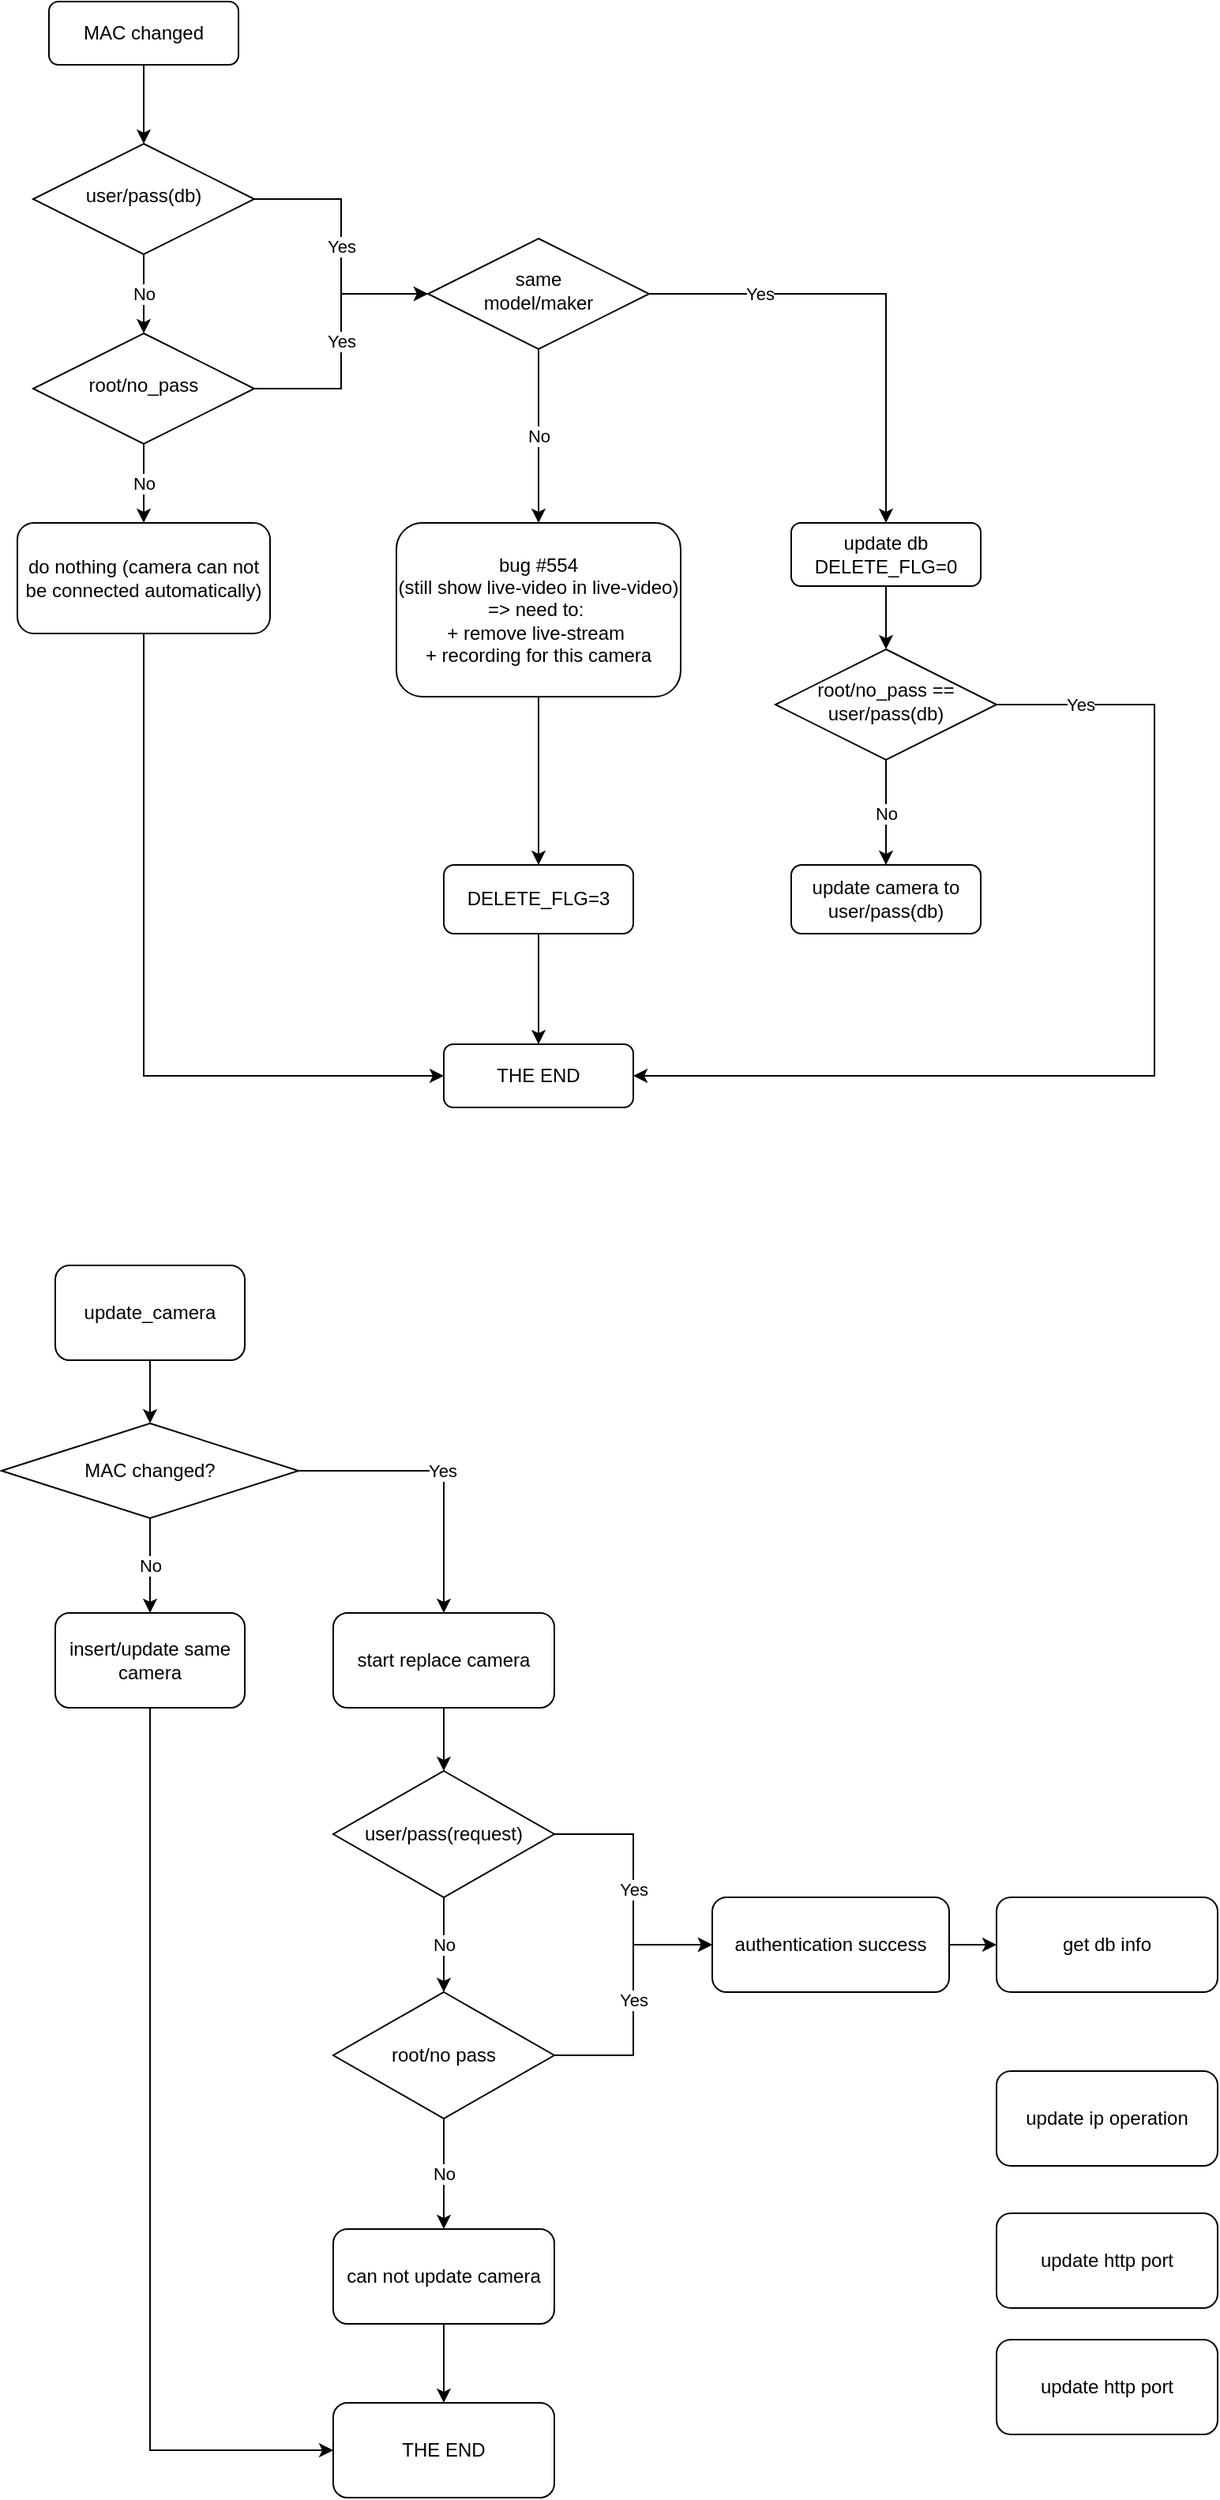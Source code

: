<mxfile version="22.0.4" type="github">
  <diagram id="C5RBs43oDa-KdzZeNtuy" name="Page-1">
    <mxGraphModel dx="1434" dy="764" grid="1" gridSize="10" guides="1" tooltips="1" connect="1" arrows="1" fold="1" page="1" pageScale="1" pageWidth="827" pageHeight="1169" math="0" shadow="0">
      <root>
        <mxCell id="WIyWlLk6GJQsqaUBKTNV-0" />
        <mxCell id="WIyWlLk6GJQsqaUBKTNV-1" parent="WIyWlLk6GJQsqaUBKTNV-0" />
        <mxCell id="-7ZSWxGNlsJKucX61rwI-12" style="edgeStyle=orthogonalEdgeStyle;rounded=0;orthogonalLoop=1;jettySize=auto;html=1;entryX=0.5;entryY=0;entryDx=0;entryDy=0;" parent="WIyWlLk6GJQsqaUBKTNV-1" source="WIyWlLk6GJQsqaUBKTNV-3" target="-7ZSWxGNlsJKucX61rwI-10" edge="1">
          <mxGeometry relative="1" as="geometry" />
        </mxCell>
        <mxCell id="WIyWlLk6GJQsqaUBKTNV-3" value="MAC changed" style="rounded=1;whiteSpace=wrap;html=1;fontSize=12;glass=0;strokeWidth=1;shadow=0;" parent="WIyWlLk6GJQsqaUBKTNV-1" vertex="1">
          <mxGeometry x="50" y="20" width="120" height="40" as="geometry" />
        </mxCell>
        <mxCell id="-7ZSWxGNlsJKucX61rwI-14" value="Yes" style="edgeStyle=orthogonalEdgeStyle;rounded=0;orthogonalLoop=1;jettySize=auto;html=1;entryX=0;entryY=0.5;entryDx=0;entryDy=0;" parent="WIyWlLk6GJQsqaUBKTNV-1" source="-7ZSWxGNlsJKucX61rwI-10" target="-7ZSWxGNlsJKucX61rwI-21" edge="1">
          <mxGeometry relative="1" as="geometry">
            <mxPoint x="330" y="200" as="targetPoint" />
          </mxGeometry>
        </mxCell>
        <mxCell id="-7ZSWxGNlsJKucX61rwI-16" value="No" style="edgeStyle=orthogonalEdgeStyle;rounded=0;orthogonalLoop=1;jettySize=auto;html=1;entryX=0.5;entryY=0;entryDx=0;entryDy=0;" parent="WIyWlLk6GJQsqaUBKTNV-1" source="-7ZSWxGNlsJKucX61rwI-10" target="-7ZSWxGNlsJKucX61rwI-15" edge="1">
          <mxGeometry relative="1" as="geometry" />
        </mxCell>
        <mxCell id="-7ZSWxGNlsJKucX61rwI-10" value="user/pass(db)" style="rhombus;whiteSpace=wrap;html=1;shadow=0;fontFamily=Helvetica;fontSize=12;align=center;strokeWidth=1;spacing=6;spacingTop=-4;" parent="WIyWlLk6GJQsqaUBKTNV-1" vertex="1">
          <mxGeometry x="40" y="110" width="140" height="70" as="geometry" />
        </mxCell>
        <mxCell id="-7ZSWxGNlsJKucX61rwI-17" value="Yes" style="edgeStyle=orthogonalEdgeStyle;rounded=0;orthogonalLoop=1;jettySize=auto;html=1;entryX=0;entryY=0.5;entryDx=0;entryDy=0;" parent="WIyWlLk6GJQsqaUBKTNV-1" source="-7ZSWxGNlsJKucX61rwI-15" target="-7ZSWxGNlsJKucX61rwI-21" edge="1">
          <mxGeometry relative="1" as="geometry">
            <mxPoint x="330" y="200" as="targetPoint" />
          </mxGeometry>
        </mxCell>
        <mxCell id="-7ZSWxGNlsJKucX61rwI-20" value="No" style="edgeStyle=orthogonalEdgeStyle;rounded=0;orthogonalLoop=1;jettySize=auto;html=1;entryX=0.5;entryY=0;entryDx=0;entryDy=0;" parent="WIyWlLk6GJQsqaUBKTNV-1" source="-7ZSWxGNlsJKucX61rwI-15" target="-7ZSWxGNlsJKucX61rwI-19" edge="1">
          <mxGeometry relative="1" as="geometry" />
        </mxCell>
        <mxCell id="-7ZSWxGNlsJKucX61rwI-15" value="root/no_pass" style="rhombus;whiteSpace=wrap;html=1;shadow=0;fontFamily=Helvetica;fontSize=12;align=center;strokeWidth=1;spacing=6;spacingTop=-4;" parent="WIyWlLk6GJQsqaUBKTNV-1" vertex="1">
          <mxGeometry x="40" y="230" width="140" height="70" as="geometry" />
        </mxCell>
        <mxCell id="Q5jsaHBbuwmYYKq3OzVo-3" style="edgeStyle=orthogonalEdgeStyle;rounded=0;orthogonalLoop=1;jettySize=auto;html=1;entryX=0;entryY=0.5;entryDx=0;entryDy=0;" parent="WIyWlLk6GJQsqaUBKTNV-1" source="-7ZSWxGNlsJKucX61rwI-19" target="-7ZSWxGNlsJKucX61rwI-27" edge="1">
          <mxGeometry relative="1" as="geometry">
            <Array as="points">
              <mxPoint x="110" y="700" />
            </Array>
          </mxGeometry>
        </mxCell>
        <mxCell id="-7ZSWxGNlsJKucX61rwI-19" value="do nothing (camera can not be connected automatically)" style="rounded=1;whiteSpace=wrap;html=1;fontSize=12;glass=0;strokeWidth=1;shadow=0;" parent="WIyWlLk6GJQsqaUBKTNV-1" vertex="1">
          <mxGeometry x="30" y="350" width="160" height="70" as="geometry" />
        </mxCell>
        <mxCell id="-7ZSWxGNlsJKucX61rwI-25" value="Yes" style="edgeStyle=orthogonalEdgeStyle;rounded=0;orthogonalLoop=1;jettySize=auto;html=1;entryX=0.5;entryY=0;entryDx=0;entryDy=0;" parent="WIyWlLk6GJQsqaUBKTNV-1" source="-7ZSWxGNlsJKucX61rwI-21" target="-7ZSWxGNlsJKucX61rwI-24" edge="1">
          <mxGeometry x="-0.525" relative="1" as="geometry">
            <mxPoint as="offset" />
          </mxGeometry>
        </mxCell>
        <mxCell id="-7ZSWxGNlsJKucX61rwI-32" value="No" style="edgeStyle=orthogonalEdgeStyle;rounded=0;orthogonalLoop=1;jettySize=auto;html=1;entryX=0.5;entryY=0;entryDx=0;entryDy=0;" parent="WIyWlLk6GJQsqaUBKTNV-1" source="-7ZSWxGNlsJKucX61rwI-21" target="-7ZSWxGNlsJKucX61rwI-22" edge="1">
          <mxGeometry relative="1" as="geometry" />
        </mxCell>
        <mxCell id="-7ZSWxGNlsJKucX61rwI-21" value="same &lt;br&gt;model/maker" style="rhombus;whiteSpace=wrap;html=1;shadow=0;fontFamily=Helvetica;fontSize=12;align=center;strokeWidth=1;spacing=6;spacingTop=-4;" parent="WIyWlLk6GJQsqaUBKTNV-1" vertex="1">
          <mxGeometry x="290" y="170" width="140" height="70" as="geometry" />
        </mxCell>
        <mxCell id="Q5jsaHBbuwmYYKq3OzVo-1" value="" style="edgeStyle=orthogonalEdgeStyle;rounded=0;orthogonalLoop=1;jettySize=auto;html=1;" parent="WIyWlLk6GJQsqaUBKTNV-1" source="-7ZSWxGNlsJKucX61rwI-22" target="Q5jsaHBbuwmYYKq3OzVo-0" edge="1">
          <mxGeometry relative="1" as="geometry" />
        </mxCell>
        <mxCell id="-7ZSWxGNlsJKucX61rwI-22" value="&lt;div align=&quot;center&quot;&gt;bug #554&lt;br&gt;(still show live-video in live-video)&lt;/div&gt;&lt;div align=&quot;center&quot;&gt;=&amp;gt; need to:&amp;nbsp;&lt;/div&gt;&lt;div align=&quot;center&quot;&gt;+ remove live-stream&amp;nbsp;&lt;/div&gt;&lt;div align=&quot;center&quot;&gt;+ recording for this camera&lt;/div&gt;" style="rounded=1;whiteSpace=wrap;html=1;fontSize=12;glass=0;strokeWidth=1;shadow=0;align=center;" parent="WIyWlLk6GJQsqaUBKTNV-1" vertex="1">
          <mxGeometry x="270" y="350" width="180" height="110" as="geometry" />
        </mxCell>
        <mxCell id="-7ZSWxGNlsJKucX61rwI-29" style="edgeStyle=orthogonalEdgeStyle;rounded=0;orthogonalLoop=1;jettySize=auto;html=1;" parent="WIyWlLk6GJQsqaUBKTNV-1" source="-7ZSWxGNlsJKucX61rwI-24" target="-7ZSWxGNlsJKucX61rwI-26" edge="1">
          <mxGeometry relative="1" as="geometry" />
        </mxCell>
        <mxCell id="-7ZSWxGNlsJKucX61rwI-24" value="&lt;div&gt;update db&lt;/div&gt;&lt;div&gt;DELETE_FLG=0&lt;br&gt;&lt;/div&gt;" style="rounded=1;whiteSpace=wrap;html=1;fontSize=12;glass=0;strokeWidth=1;shadow=0;" parent="WIyWlLk6GJQsqaUBKTNV-1" vertex="1">
          <mxGeometry x="520" y="350" width="120" height="40" as="geometry" />
        </mxCell>
        <mxCell id="-7ZSWxGNlsJKucX61rwI-30" value="No" style="edgeStyle=orthogonalEdgeStyle;rounded=0;orthogonalLoop=1;jettySize=auto;html=1;entryX=0.5;entryY=0;entryDx=0;entryDy=0;" parent="WIyWlLk6GJQsqaUBKTNV-1" source="-7ZSWxGNlsJKucX61rwI-26" target="-7ZSWxGNlsJKucX61rwI-28" edge="1">
          <mxGeometry relative="1" as="geometry" />
        </mxCell>
        <mxCell id="Q5jsaHBbuwmYYKq3OzVo-4" value="Yes" style="edgeStyle=orthogonalEdgeStyle;rounded=0;orthogonalLoop=1;jettySize=auto;html=1;entryX=1;entryY=0.5;entryDx=0;entryDy=0;" parent="WIyWlLk6GJQsqaUBKTNV-1" source="-7ZSWxGNlsJKucX61rwI-26" target="-7ZSWxGNlsJKucX61rwI-27" edge="1">
          <mxGeometry x="-0.84" relative="1" as="geometry">
            <Array as="points">
              <mxPoint x="750" y="465" />
              <mxPoint x="750" y="700" />
            </Array>
            <mxPoint as="offset" />
          </mxGeometry>
        </mxCell>
        <mxCell id="-7ZSWxGNlsJKucX61rwI-26" value="root/no_pass == user/pass(db)" style="rhombus;whiteSpace=wrap;html=1;shadow=0;fontFamily=Helvetica;fontSize=12;align=center;strokeWidth=1;spacing=6;spacingTop=-4;" parent="WIyWlLk6GJQsqaUBKTNV-1" vertex="1">
          <mxGeometry x="510" y="430" width="140" height="70" as="geometry" />
        </mxCell>
        <mxCell id="-7ZSWxGNlsJKucX61rwI-27" value="THE END" style="rounded=1;whiteSpace=wrap;html=1;fontSize=12;glass=0;strokeWidth=1;shadow=0;" parent="WIyWlLk6GJQsqaUBKTNV-1" vertex="1">
          <mxGeometry x="300" y="680" width="120" height="40" as="geometry" />
        </mxCell>
        <mxCell id="-7ZSWxGNlsJKucX61rwI-28" value="update camera to user/pass(db)" style="rounded=1;whiteSpace=wrap;html=1;fontSize=12;glass=0;strokeWidth=1;shadow=0;" parent="WIyWlLk6GJQsqaUBKTNV-1" vertex="1">
          <mxGeometry x="520" y="566.5" width="120" height="43.5" as="geometry" />
        </mxCell>
        <mxCell id="Q5jsaHBbuwmYYKq3OzVo-5" style="edgeStyle=orthogonalEdgeStyle;rounded=0;orthogonalLoop=1;jettySize=auto;html=1;entryX=0.5;entryY=0;entryDx=0;entryDy=0;" parent="WIyWlLk6GJQsqaUBKTNV-1" source="Q5jsaHBbuwmYYKq3OzVo-0" target="-7ZSWxGNlsJKucX61rwI-27" edge="1">
          <mxGeometry relative="1" as="geometry" />
        </mxCell>
        <mxCell id="Q5jsaHBbuwmYYKq3OzVo-0" value="DELETE_FLG=3" style="whiteSpace=wrap;html=1;rounded=1;glass=0;strokeWidth=1;shadow=0;" parent="WIyWlLk6GJQsqaUBKTNV-1" vertex="1">
          <mxGeometry x="300" y="566.5" width="120" height="43.5" as="geometry" />
        </mxCell>
        <mxCell id="DYinjiPDvyhjv58QdQPc-2" style="edgeStyle=orthogonalEdgeStyle;rounded=0;orthogonalLoop=1;jettySize=auto;html=1;entryX=0.5;entryY=0;entryDx=0;entryDy=0;" edge="1" parent="WIyWlLk6GJQsqaUBKTNV-1" source="DYinjiPDvyhjv58QdQPc-0" target="DYinjiPDvyhjv58QdQPc-1">
          <mxGeometry relative="1" as="geometry" />
        </mxCell>
        <mxCell id="DYinjiPDvyhjv58QdQPc-0" value="update_camera" style="rounded=1;whiteSpace=wrap;html=1;" vertex="1" parent="WIyWlLk6GJQsqaUBKTNV-1">
          <mxGeometry x="54" y="820" width="120" height="60" as="geometry" />
        </mxCell>
        <mxCell id="DYinjiPDvyhjv58QdQPc-5" value="No" style="edgeStyle=orthogonalEdgeStyle;rounded=0;orthogonalLoop=1;jettySize=auto;html=1;" edge="1" parent="WIyWlLk6GJQsqaUBKTNV-1" source="DYinjiPDvyhjv58QdQPc-1" target="DYinjiPDvyhjv58QdQPc-3">
          <mxGeometry relative="1" as="geometry" />
        </mxCell>
        <mxCell id="DYinjiPDvyhjv58QdQPc-1" value="MAC changed?" style="rhombus;whiteSpace=wrap;html=1;" vertex="1" parent="WIyWlLk6GJQsqaUBKTNV-1">
          <mxGeometry x="20" y="920" width="188" height="60" as="geometry" />
        </mxCell>
        <mxCell id="DYinjiPDvyhjv58QdQPc-22" style="edgeStyle=orthogonalEdgeStyle;rounded=0;orthogonalLoop=1;jettySize=auto;html=1;entryX=0;entryY=0.5;entryDx=0;entryDy=0;" edge="1" parent="WIyWlLk6GJQsqaUBKTNV-1" source="DYinjiPDvyhjv58QdQPc-3" target="DYinjiPDvyhjv58QdQPc-18">
          <mxGeometry relative="1" as="geometry">
            <Array as="points">
              <mxPoint x="114" y="1570" />
            </Array>
          </mxGeometry>
        </mxCell>
        <mxCell id="DYinjiPDvyhjv58QdQPc-3" value="insert/update same camera" style="rounded=1;whiteSpace=wrap;html=1;" vertex="1" parent="WIyWlLk6GJQsqaUBKTNV-1">
          <mxGeometry x="54" y="1040" width="120" height="60" as="geometry" />
        </mxCell>
        <mxCell id="DYinjiPDvyhjv58QdQPc-8" style="edgeStyle=orthogonalEdgeStyle;rounded=0;orthogonalLoop=1;jettySize=auto;html=1;entryX=0.5;entryY=0;entryDx=0;entryDy=0;" edge="1" parent="WIyWlLk6GJQsqaUBKTNV-1" source="DYinjiPDvyhjv58QdQPc-4" target="DYinjiPDvyhjv58QdQPc-7">
          <mxGeometry relative="1" as="geometry" />
        </mxCell>
        <mxCell id="DYinjiPDvyhjv58QdQPc-4" value="start replace camera" style="rounded=1;whiteSpace=wrap;html=1;" vertex="1" parent="WIyWlLk6GJQsqaUBKTNV-1">
          <mxGeometry x="230" y="1040" width="140" height="60" as="geometry" />
        </mxCell>
        <mxCell id="DYinjiPDvyhjv58QdQPc-6" value="Yes" style="edgeStyle=orthogonalEdgeStyle;rounded=0;orthogonalLoop=1;jettySize=auto;html=1;entryX=0.5;entryY=0;entryDx=0;entryDy=0;" edge="1" parent="WIyWlLk6GJQsqaUBKTNV-1" source="DYinjiPDvyhjv58QdQPc-1" target="DYinjiPDvyhjv58QdQPc-4">
          <mxGeometry relative="1" as="geometry">
            <mxPoint x="350" y="1000" as="targetPoint" />
          </mxGeometry>
        </mxCell>
        <mxCell id="DYinjiPDvyhjv58QdQPc-13" value="Yes" style="edgeStyle=orthogonalEdgeStyle;rounded=0;orthogonalLoop=1;jettySize=auto;html=1;entryX=0;entryY=0.5;entryDx=0;entryDy=0;" edge="1" parent="WIyWlLk6GJQsqaUBKTNV-1" source="DYinjiPDvyhjv58QdQPc-7" target="DYinjiPDvyhjv58QdQPc-23">
          <mxGeometry relative="1" as="geometry">
            <mxPoint x="440" y="1170" as="targetPoint" />
          </mxGeometry>
        </mxCell>
        <mxCell id="DYinjiPDvyhjv58QdQPc-14" value="No" style="edgeStyle=orthogonalEdgeStyle;rounded=0;orthogonalLoop=1;jettySize=auto;html=1;entryX=0.5;entryY=0;entryDx=0;entryDy=0;" edge="1" parent="WIyWlLk6GJQsqaUBKTNV-1" source="DYinjiPDvyhjv58QdQPc-7" target="DYinjiPDvyhjv58QdQPc-15">
          <mxGeometry relative="1" as="geometry">
            <mxPoint x="300" y="1270" as="targetPoint" />
          </mxGeometry>
        </mxCell>
        <mxCell id="DYinjiPDvyhjv58QdQPc-7" value="user/pass(request)" style="rhombus;whiteSpace=wrap;html=1;" vertex="1" parent="WIyWlLk6GJQsqaUBKTNV-1">
          <mxGeometry x="230" y="1140" width="140" height="80" as="geometry" />
        </mxCell>
        <mxCell id="DYinjiPDvyhjv58QdQPc-17" value="No" style="edgeStyle=orthogonalEdgeStyle;rounded=0;orthogonalLoop=1;jettySize=auto;html=1;entryX=0.5;entryY=0;entryDx=0;entryDy=0;" edge="1" parent="WIyWlLk6GJQsqaUBKTNV-1" source="DYinjiPDvyhjv58QdQPc-15" target="DYinjiPDvyhjv58QdQPc-16">
          <mxGeometry relative="1" as="geometry" />
        </mxCell>
        <mxCell id="DYinjiPDvyhjv58QdQPc-24" value="Yes" style="edgeStyle=orthogonalEdgeStyle;rounded=0;orthogonalLoop=1;jettySize=auto;html=1;entryX=0;entryY=0.5;entryDx=0;entryDy=0;" edge="1" parent="WIyWlLk6GJQsqaUBKTNV-1" source="DYinjiPDvyhjv58QdQPc-15" target="DYinjiPDvyhjv58QdQPc-23">
          <mxGeometry relative="1" as="geometry" />
        </mxCell>
        <mxCell id="DYinjiPDvyhjv58QdQPc-15" value="root/no pass" style="rhombus;whiteSpace=wrap;html=1;" vertex="1" parent="WIyWlLk6GJQsqaUBKTNV-1">
          <mxGeometry x="230" y="1280" width="140" height="80" as="geometry" />
        </mxCell>
        <mxCell id="DYinjiPDvyhjv58QdQPc-19" style="edgeStyle=orthogonalEdgeStyle;rounded=0;orthogonalLoop=1;jettySize=auto;html=1;entryX=0.5;entryY=0;entryDx=0;entryDy=0;" edge="1" parent="WIyWlLk6GJQsqaUBKTNV-1" source="DYinjiPDvyhjv58QdQPc-16" target="DYinjiPDvyhjv58QdQPc-18">
          <mxGeometry relative="1" as="geometry" />
        </mxCell>
        <mxCell id="DYinjiPDvyhjv58QdQPc-16" value="can not update camera" style="rounded=1;whiteSpace=wrap;html=1;" vertex="1" parent="WIyWlLk6GJQsqaUBKTNV-1">
          <mxGeometry x="230" y="1430" width="140" height="60" as="geometry" />
        </mxCell>
        <mxCell id="DYinjiPDvyhjv58QdQPc-18" value="THE END" style="rounded=1;whiteSpace=wrap;html=1;" vertex="1" parent="WIyWlLk6GJQsqaUBKTNV-1">
          <mxGeometry x="230" y="1540" width="140" height="60" as="geometry" />
        </mxCell>
        <mxCell id="DYinjiPDvyhjv58QdQPc-30" style="edgeStyle=orthogonalEdgeStyle;rounded=0;orthogonalLoop=1;jettySize=auto;html=1;entryX=0;entryY=0.5;entryDx=0;entryDy=0;" edge="1" parent="WIyWlLk6GJQsqaUBKTNV-1" source="DYinjiPDvyhjv58QdQPc-23" target="DYinjiPDvyhjv58QdQPc-25">
          <mxGeometry relative="1" as="geometry" />
        </mxCell>
        <mxCell id="DYinjiPDvyhjv58QdQPc-23" value="authentication success" style="rounded=1;whiteSpace=wrap;html=1;" vertex="1" parent="WIyWlLk6GJQsqaUBKTNV-1">
          <mxGeometry x="470" y="1220" width="150" height="60" as="geometry" />
        </mxCell>
        <mxCell id="DYinjiPDvyhjv58QdQPc-25" value="get db info" style="rounded=1;whiteSpace=wrap;html=1;" vertex="1" parent="WIyWlLk6GJQsqaUBKTNV-1">
          <mxGeometry x="650" y="1220" width="140" height="60" as="geometry" />
        </mxCell>
        <mxCell id="DYinjiPDvyhjv58QdQPc-26" value="update http port" style="rounded=1;whiteSpace=wrap;html=1;" vertex="1" parent="WIyWlLk6GJQsqaUBKTNV-1">
          <mxGeometry x="650" y="1420" width="140" height="60" as="geometry" />
        </mxCell>
        <mxCell id="DYinjiPDvyhjv58QdQPc-27" value="update http port" style="rounded=1;whiteSpace=wrap;html=1;" vertex="1" parent="WIyWlLk6GJQsqaUBKTNV-1">
          <mxGeometry x="650" y="1500" width="140" height="60" as="geometry" />
        </mxCell>
        <mxCell id="DYinjiPDvyhjv58QdQPc-29" value="update ip operation" style="rounded=1;whiteSpace=wrap;html=1;" vertex="1" parent="WIyWlLk6GJQsqaUBKTNV-1">
          <mxGeometry x="650" y="1330" width="140" height="60" as="geometry" />
        </mxCell>
      </root>
    </mxGraphModel>
  </diagram>
</mxfile>
